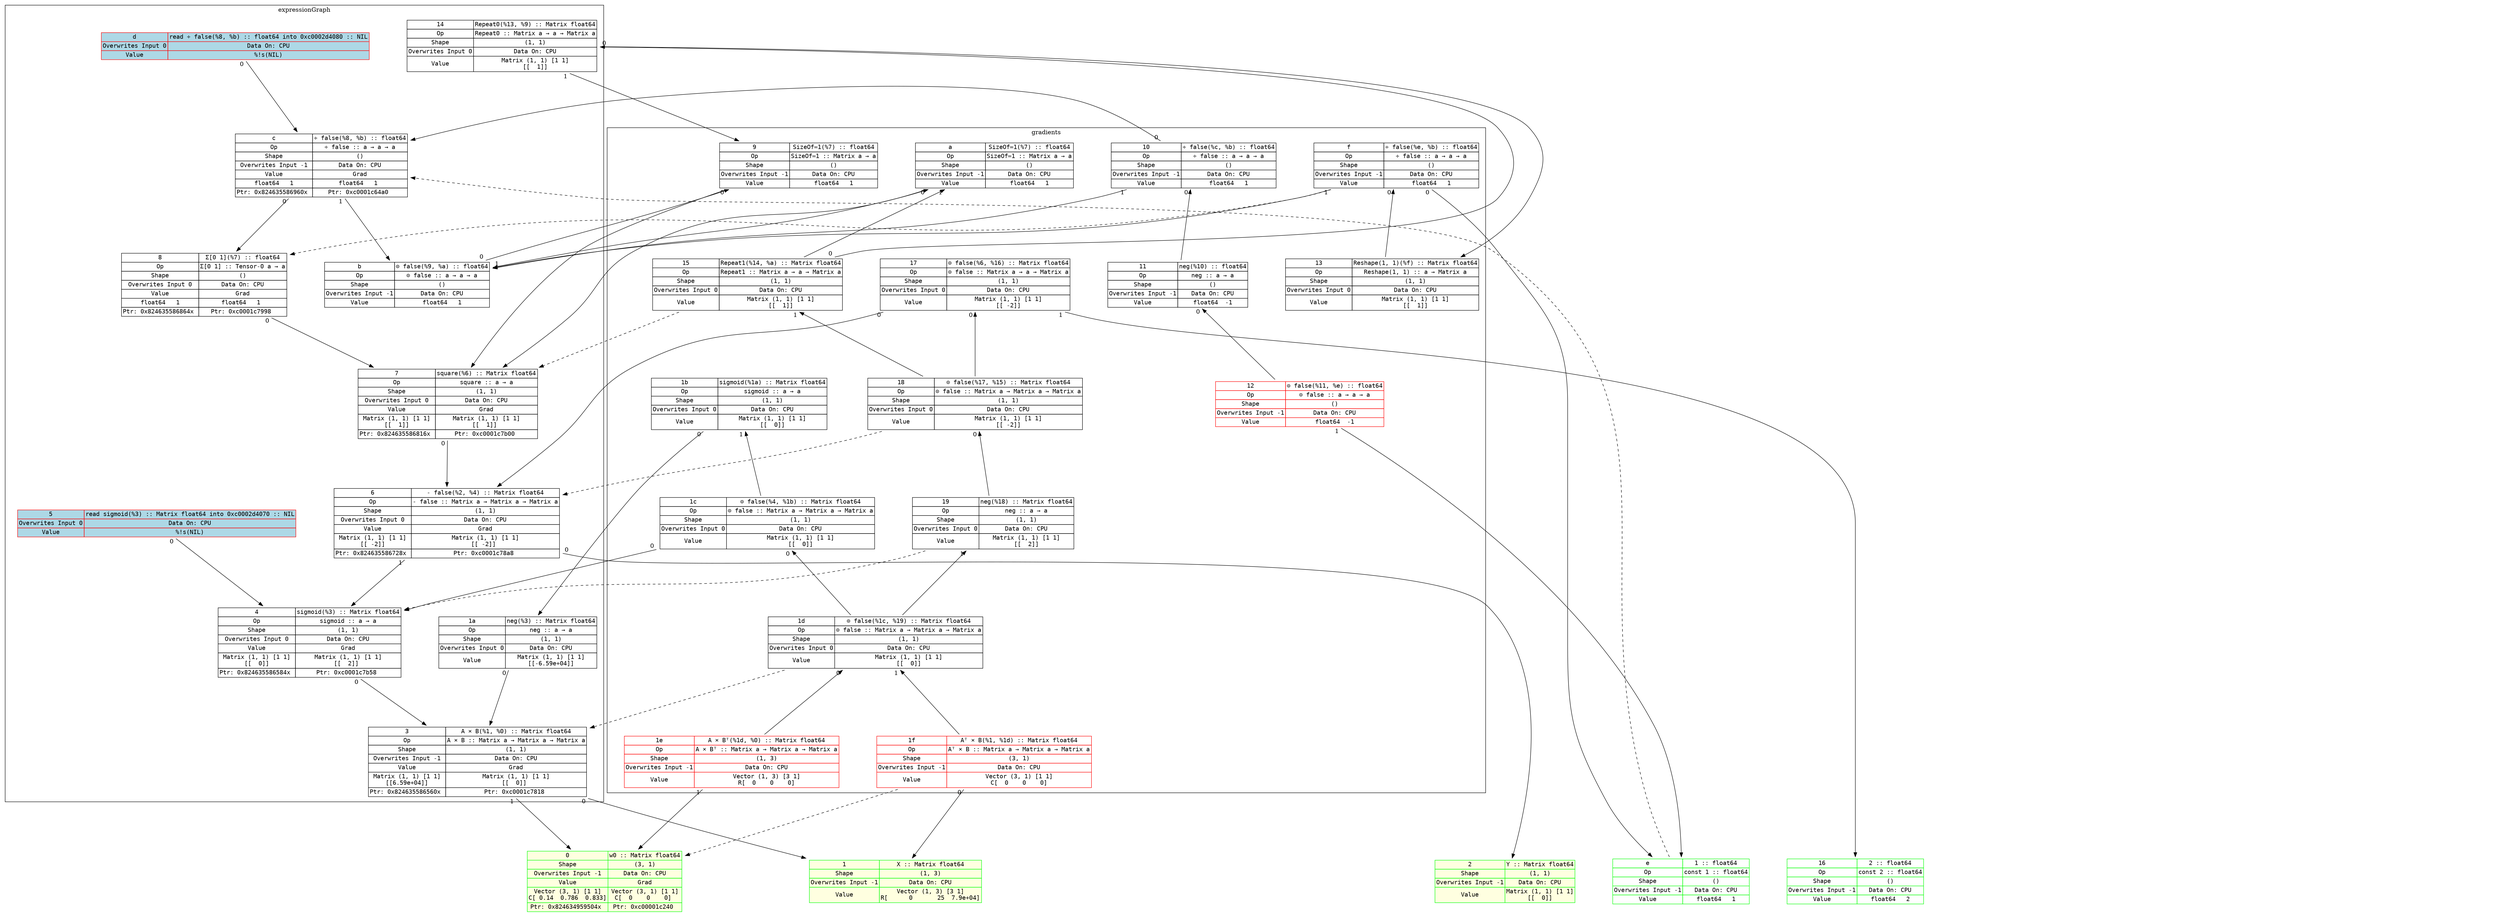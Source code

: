 digraph fullGraph {
	nodesep=1;
	rankdir=TB;
	ranksep="1.5 equally";
	Node_0xc0001c2fc0:Node_0xc0001c2fc0:anchor->Node_0xc0001c2e00:Node_0xc0001c2e00:anchor[ labelfloat=false, taillabel=" 0 " ];
	Node_0xc0001c2fc0:Node_0xc0001c2fc0:anchor->Node_0xc0001c2d20:Node_0xc0001c2d20:anchor[ labelfloat=false, taillabel=" 1 " ];
	Node_0xc0001c30a0:Node_0xc0001c30a0:anchor->Node_0xc0001c2fc0:Node_0xc0001c2fc0:anchor[ labelfloat=false, taillabel=" 0 " ];
	Node_0xc0001c3180:Node_0xc0001c3180:anchor->Node_0xc0001c30a0:Node_0xc0001c30a0:anchor[ labelfloat=false, taillabel=" 0 " ];
	Node_0xc0001c3260:Node_0xc0001c3260:anchor->Node_0xc0001c2ee0:Node_0xc0001c2ee0:anchor[ labelfloat=false, taillabel=" 0 " ];
	Node_0xc0001c3260:Node_0xc0001c3260:anchor->Node_0xc0001c30a0:Node_0xc0001c30a0:anchor[ labelfloat=false, taillabel=" 1 " ];
	Node_0xc0001c3340:Node_0xc0001c3340:anchor->Node_0xc0001c3260:Node_0xc0001c3260:anchor[ labelfloat=false, taillabel=" 0 " ];
	Node_0xc0001c3420:Node_0xc0001c3420:anchor->Node_0xc0001c3340:Node_0xc0001c3340:anchor[ labelfloat=false, taillabel=" 0 " ];
	Node_0xc0001c35e0:Node_0xc0001c35e0:anchor->Node_0xc0001c3340:Node_0xc0001c3340:anchor[ labelfloat=false, taillabel=" 0 " ];
	Node_0xc0001c36c0:Node_0xc0001c36c0:anchor->Node_0xc0001c3340:Node_0xc0001c3340:anchor[ labelfloat=false, taillabel=" 0 " ];
	Node_0xc0001c37a0:Node_0xc0001c37a0:anchor->Node_0xc0001c35e0:Node_0xc0001c35e0:anchor[ labelfloat=false, taillabel=" 0 " ];
	Node_0xc0001c37a0:Node_0xc0001c37a0:anchor->Node_0xc0001c36c0:Node_0xc0001c36c0:anchor[ labelfloat=false, taillabel=" 1 " ];
	Node_0xc0001c3880:Node_0xc0001c3880:anchor->Node_0xc0001c3420:Node_0xc0001c3420:anchor[ labelfloat=false, taillabel=" 0 " ];
	Node_0xc0001c3880:Node_0xc0001c3880:anchor->Node_0xc0001c37a0:Node_0xc0001c37a0:anchor[ labelfloat=false, taillabel=" 1 " ];
	Node_0xc0001c3960:Node_0xc0001c3960:anchor->Node_0xc0001c3880:Node_0xc0001c3880:anchor[ labelfloat=false, taillabel=" 0 " ];
	Node_0xc0001c3b20:Node_0xc0001c3b20:anchor->Node_0xc0001c3a40:Node_0xc0001c3a40:anchor[ labelfloat=false, taillabel=" 0 " ];
	Node_0xc0001c3b20:Node_0xc0001c3b20:anchor->Node_0xc0001c37a0:Node_0xc0001c37a0:anchor[ labelfloat=false, taillabel=" 1 " ];
	Node_0xc0001c3c00:Node_0xc0001c3c00:anchor->Node_0xc0001c3880:Node_0xc0001c3880:anchor[ labelfloat=false, taillabel=" 0 " ];
	Node_0xc0001c3c00:Node_0xc0001c3c00:anchor->Node_0xc0001c37a0:Node_0xc0001c37a0:anchor[ labelfloat=false, taillabel=" 1 " ];
	Node_0xc0001c3c00:Node_0xc0001c3c00:anchor->Node_0xc0001c3ce0:Node_0xc0001c3ce0:anchor[ dir=back, labelfloat=false, taillabel=" 0 " ];
	Node_0xc0001c3ce0:Node_0xc0001c3ce0:anchor->Node_0xc0001c3dc0:Node_0xc0001c3dc0:anchor[ dir=back, labelfloat=false, taillabel=" 0 " ];
	Node_0xc0001c3dc0:Node_0xc0001c3dc0:anchor->Node_0xc0001c3a40:Node_0xc0001c3a40:anchor[ labelfloat=false, taillabel=" 1 " ];
	Node_0xc0001c3b20:Node_0xc0001c3b20:anchor->Node_0xc0001c3ea0:Node_0xc0001c3ea0:anchor[ dir=back, labelfloat=false, taillabel=" 0 " ];
	Node_0xc0002e2000:Node_0xc0002e2000:anchor->Node_0xc0001c3ea0:Node_0xc0001c3ea0:anchor[ labelfloat=false, taillabel=" 0 " ];
	Node_0xc0002e2000:Node_0xc0002e2000:anchor->Node_0xc0001c35e0:Node_0xc0001c35e0:anchor[ labelfloat=false, taillabel=" 1 " ];
	Node_0xc0002e20e0:Node_0xc0002e20e0:anchor->Node_0xc0002e2000:Node_0xc0002e2000:anchor[ labelfloat=false, taillabel=" 0 " ];
	Node_0xc0001c36c0:Node_0xc0001c36c0:anchor->Node_0xc0002e20e0:Node_0xc0002e20e0:anchor[ dir=back, labelfloat=false, taillabel=" 1 " ];
	Node_0xc0002e21c0:Node_0xc0002e21c0:anchor->Node_0xc0001c3260:Node_0xc0001c3260:anchor[ labelfloat=false, taillabel=" 0 " ];
	Node_0xc0002e21c0:Node_0xc0002e21c0:anchor->Node_0xc0002e22a0:Node_0xc0002e22a0:anchor[ labelfloat=false, taillabel=" 1 " ];
	Node_0xc0002e21c0:Node_0xc0002e21c0:anchor->Node_0xc0002e2380:Node_0xc0002e2380:anchor[ dir=back, labelfloat=false, taillabel=" 0 " ];
	Node_0xc0002e20e0:Node_0xc0002e20e0:anchor->Node_0xc0002e2380:Node_0xc0002e2380:anchor[ dir=back, labelfloat=false, taillabel=" 1 " ];
	Node_0xc0002e2380:Node_0xc0002e2380:anchor->Node_0xc0002e2460:Node_0xc0002e2460:anchor[ dir=back, labelfloat=false, taillabel=" 0 " ];
	Node_0xc0002e2540:Node_0xc0002e2540:anchor->Node_0xc0001c2fc0:Node_0xc0001c2fc0:anchor[ labelfloat=false, taillabel=" 0 " ];
	Node_0xc0002e2620:Node_0xc0002e2620:anchor->Node_0xc0002e2540:Node_0xc0002e2540:anchor[ labelfloat=false, taillabel=" 0 " ];
	Node_0xc0002e2700:Node_0xc0002e2700:anchor->Node_0xc0001c30a0:Node_0xc0001c30a0:anchor[ labelfloat=false, taillabel=" 0 " ];
	Node_0xc0002e2620:Node_0xc0002e2620:anchor->Node_0xc0002e2700:Node_0xc0002e2700:anchor[ dir=back, labelfloat=false, taillabel=" 1 " ];
	Node_0xc0002e2700:Node_0xc0002e2700:anchor->Node_0xc0002e27e0:Node_0xc0002e27e0:anchor[ dir=back, labelfloat=false, taillabel=" 0 " ];
	Node_0xc0002e2460:Node_0xc0002e2460:anchor->Node_0xc0002e27e0:Node_0xc0002e27e0:anchor[ dir=back, labelfloat=false, taillabel=" 1 " ];
	Node_0xc0002e27e0:Node_0xc0002e27e0:anchor->Node_0xc0002e28c0:Node_0xc0002e28c0:anchor[ dir=back, labelfloat=false, taillabel=" 0 " ];
	Node_0xc0002e28c0:Node_0xc0002e28c0:anchor->Node_0xc0001c2d20:Node_0xc0001c2d20:anchor[ labelfloat=false, taillabel=" 1 " ];
	Node_0xc0002e29a0:Node_0xc0002e29a0:anchor->Node_0xc0001c2e00:Node_0xc0001c2e00:anchor[ labelfloat=false, taillabel=" 0 " ];
	Node_0xc0002e27e0:Node_0xc0002e27e0:anchor->Node_0xc0002e29a0:Node_0xc0002e29a0:anchor[ dir=back, labelfloat=false, taillabel=" 1 " ];
	Node_0xc0002e20e0->Node_0xc0001c3340[ constraint=false, style=dashed, weight=999 ];
	Node_0xc0001c3a40->Node_0xc0001c3880[ constraint=false, style=dashed, weight=999 ];
	Node_0xc0002e29a0->Node_0xc0001c2d20[ constraint=false, style=dashed, weight=999 ];
	Node_0xc0002e27e0->Node_0xc0001c2fc0[ constraint=false, style=dashed, weight=999 ];
	Node_0xc0002e2380->Node_0xc0001c3260[ constraint=false, style=dashed, weight=999 ];
	Node_0xc0002e2460->Node_0xc0001c30a0[ constraint=false, style=dashed, weight=999 ];
	Node_0xc0001c3b20->Node_0xc0001c3420[ constraint=false, style=dashed, weight=999 ];
	outsideRoot->insideInputs[ constraint=false, style=invis, weight=999 ];
	outsideConsts->insideConsts[ constraint=false, style=invis, weight=999 ];
	outsideRoot->outsideConsts[ constraint=false, style=invis, weight=999 ];
	insideInputs->insideConsts[ constraint=false, style=invis, weight=999 ];
	outsideExprG->insideExprG[ constraint=false, style=invis, weight=999 ];
	outsideConsts->outsideExprG[ constraint=false, style=invis, weight=999 ];
	insideConsts->insideExprG[ constraint=false, style=invis, weight=999 ];
	outside_gradients->inside_gradients[ constraint=false, style=invis, weight=999 ];
	outsideExprG->outside_gradients[ constraint=false, style=invis, weight=999 ];
	insideExprG->inside_gradients[ constraint=false, style=invis, weight=999 ];
	subgraph cluster_expressionGraph {
	label=expressionGraph;
	Node_0xc0001c2fc0 [ fontname=monospace, label=<
<TABLE BORDER="0" CELLBORDER="1" CELLSPACING="0" PORT="anchor" >

<TR><TD>3</TD><TD>A × B(%1, %0) :: Matrix float64</TD></TR>
<TR><TD>Op</TD><TD>A × B :: Matrix a → Matrix a → Matrix a</TD></TR>
<TR><TD>Shape</TD><TD>(1, 1)</TD></TR>
<TR><TD>Overwrites Input -1</TD><TD>Data On: CPU</TD></TR>
<TR><TD>Value</TD><TD>Grad</TD></TR>
<TR><TD>Matrix (1, 1) [1 1]<BR />[[6.59e+04]]</TD><TD>Matrix (1, 1) [1 1]<BR />[[  0]] </TD></TR>
<TR><TD>Ptr: 0x824635586560x </TD><TD>Ptr: 0xc0001c7818 </TD></TR>


</TABLE>
>, shape=none ];
	Node_0xc0001c30a0 [ fontname=monospace, label=<
<TABLE BORDER="0" CELLBORDER="1" CELLSPACING="0" PORT="anchor" >

<TR><TD>4</TD><TD>sigmoid(%3) :: Matrix float64</TD></TR>
<TR><TD>Op</TD><TD>sigmoid :: a → a</TD></TR>
<TR><TD>Shape</TD><TD>(1, 1)</TD></TR>
<TR><TD>Overwrites Input 0</TD><TD>Data On: CPU</TD></TR>
<TR><TD>Value</TD><TD>Grad</TD></TR>
<TR><TD>Matrix (1, 1) [1 1]<BR />[[  0]]</TD><TD>Matrix (1, 1) [1 1]<BR />[[  2]] </TD></TR>
<TR><TD>Ptr: 0x824635586584x </TD><TD>Ptr: 0xc0001c7b58 </TD></TR>


</TABLE>
>, shape=none ];
	Node_0xc0001c3180 [ fontname=monospace, label=<
<TABLE BORDER="0" CELLBORDER="1" CELLSPACING="0" PORT="anchor"  COLOR="#FF0000;"  BGCOLOR="lightblue">

<TR><TD>5</TD><TD>read sigmoid(%3) :: Matrix float64 into 0xc0002d4070 :: NIL</TD></TR>


<TR><TD>Overwrites Input 0</TD><TD>Data On: CPU</TD></TR>

<TR><TD>Value</TD><TD>%!s(NIL)</TD></TR>


</TABLE>
>, shape=none ];
	Node_0xc0001c3260 [ fontname=monospace, label=<
<TABLE BORDER="0" CELLBORDER="1" CELLSPACING="0" PORT="anchor" >

<TR><TD>6</TD><TD>- false(%2, %4) :: Matrix float64</TD></TR>
<TR><TD>Op</TD><TD>- false :: Matrix a → Matrix a → Matrix a</TD></TR>
<TR><TD>Shape</TD><TD>(1, 1)</TD></TR>
<TR><TD>Overwrites Input 0</TD><TD>Data On: CPU</TD></TR>
<TR><TD>Value</TD><TD>Grad</TD></TR>
<TR><TD>Matrix (1, 1) [1 1]<BR />[[ -2]]</TD><TD>Matrix (1, 1) [1 1]<BR />[[ -2]] </TD></TR>
<TR><TD>Ptr: 0x824635586728x </TD><TD>Ptr: 0xc0001c78a8 </TD></TR>


</TABLE>
>, shape=none ];
	Node_0xc0001c3340 [ fontname=monospace, label=<
<TABLE BORDER="0" CELLBORDER="1" CELLSPACING="0" PORT="anchor" >

<TR><TD>7</TD><TD>square(%6) :: Matrix float64</TD></TR>
<TR><TD>Op</TD><TD>square :: a → a</TD></TR>
<TR><TD>Shape</TD><TD>(1, 1)</TD></TR>
<TR><TD>Overwrites Input 0</TD><TD>Data On: CPU</TD></TR>
<TR><TD>Value</TD><TD>Grad</TD></TR>
<TR><TD>Matrix (1, 1) [1 1]<BR />[[  1]]</TD><TD>Matrix (1, 1) [1 1]<BR />[[  1]] </TD></TR>
<TR><TD>Ptr: 0x824635586816x </TD><TD>Ptr: 0xc0001c7b00 </TD></TR>


</TABLE>
>, shape=none ];
	Node_0xc0001c3420 [ fontname=monospace, label=<
<TABLE BORDER="0" CELLBORDER="1" CELLSPACING="0" PORT="anchor" >

<TR><TD>8</TD><TD>Σ[0 1](%7) :: float64</TD></TR>
<TR><TD>Op</TD><TD>Σ[0 1] :: Tensor-0 a → a</TD></TR>
<TR><TD>Shape</TD><TD>()</TD></TR>
<TR><TD>Overwrites Input 0</TD><TD>Data On: CPU</TD></TR>
<TR><TD>Value</TD><TD>Grad</TD></TR>
<TR><TD>float64   1</TD><TD>float64   1 </TD></TR>
<TR><TD>Ptr: 0x824635586864x </TD><TD>Ptr: 0xc0001c7998 </TD></TR>


</TABLE>
>, shape=none ];
	Node_0xc0001c37a0 [ fontname=monospace, label=<
<TABLE BORDER="0" CELLBORDER="1" CELLSPACING="0" PORT="anchor" >

<TR><TD>b</TD><TD>⊙ false(%9, %a) :: float64</TD></TR>
<TR><TD>Op</TD><TD>⊙ false :: a → a → a</TD></TR>
<TR><TD>Shape</TD><TD>()</TD></TR>
<TR><TD>Overwrites Input -1</TD><TD>Data On: CPU</TD></TR>

<TR><TD>Value</TD><TD>float64   1</TD></TR>


</TABLE>
>, shape=none ];
	Node_0xc0001c3880 [ fontname=monospace, label=<
<TABLE BORDER="0" CELLBORDER="1" CELLSPACING="0" PORT="anchor" >

<TR><TD>c</TD><TD>÷ false(%8, %b) :: float64</TD></TR>
<TR><TD>Op</TD><TD>÷ false :: a → a → a</TD></TR>
<TR><TD>Shape</TD><TD>()</TD></TR>
<TR><TD>Overwrites Input -1</TD><TD>Data On: CPU</TD></TR>
<TR><TD>Value</TD><TD>Grad</TD></TR>
<TR><TD>float64   1</TD><TD>float64   1 </TD></TR>
<TR><TD>Ptr: 0x824635586960x </TD><TD>Ptr: 0xc0001c64a0 </TD></TR>


</TABLE>
>, shape=none ];
	Node_0xc0001c3960 [ fontname=monospace, label=<
<TABLE BORDER="0" CELLBORDER="1" CELLSPACING="0" PORT="anchor"  COLOR="#FF0000;"  BGCOLOR="lightblue">

<TR><TD>d</TD><TD>read ÷ false(%8, %b) :: float64 into 0xc0002d4080 :: NIL</TD></TR>


<TR><TD>Overwrites Input 0</TD><TD>Data On: CPU</TD></TR>

<TR><TD>Value</TD><TD>%!s(NIL)</TD></TR>


</TABLE>
>, shape=none ];
	Node_0xc0002e2000 [ fontname=monospace, label=<
<TABLE BORDER="0" CELLBORDER="1" CELLSPACING="0" PORT="anchor" >

<TR><TD>14</TD><TD>Repeat0(%13, %9) :: Matrix float64</TD></TR>
<TR><TD>Op</TD><TD>Repeat0 :: Matrix a → a → Matrix a</TD></TR>
<TR><TD>Shape</TD><TD>(1, 1)</TD></TR>
<TR><TD>Overwrites Input 0</TD><TD>Data On: CPU</TD></TR>

<TR><TD>Value</TD><TD>Matrix (1, 1) [1 1]<BR />[[  1]]</TD></TR>


</TABLE>
>, shape=none ];
	Node_0xc0002e2540 [ fontname=monospace, label=<
<TABLE BORDER="0" CELLBORDER="1" CELLSPACING="0" PORT="anchor" >

<TR><TD>1a</TD><TD>neg(%3) :: Matrix float64</TD></TR>
<TR><TD>Op</TD><TD>neg :: a → a</TD></TR>
<TR><TD>Shape</TD><TD>(1, 1)</TD></TR>
<TR><TD>Overwrites Input 0</TD><TD>Data On: CPU</TD></TR>

<TR><TD>Value</TD><TD>Matrix (1, 1) [1 1]<BR />[[-6.59e+04]]</TD></TR>


</TABLE>
>, shape=none ];
	insideExprG [ style=invis ];

}
;
	subgraph cluster_gradients {
	label=gradients;
	Node_0xc0001c35e0 [ fontname=monospace, label=<
<TABLE BORDER="0" CELLBORDER="1" CELLSPACING="0" PORT="anchor" >

<TR><TD>9</TD><TD>SizeOf=1(%7) :: float64</TD></TR>
<TR><TD>Op</TD><TD>SizeOf=1 :: Matrix a → a</TD></TR>
<TR><TD>Shape</TD><TD>()</TD></TR>
<TR><TD>Overwrites Input -1</TD><TD>Data On: CPU</TD></TR>

<TR><TD>Value</TD><TD>float64   1</TD></TR>


</TABLE>
>, shape=none ];
	Node_0xc0001c36c0 [ fontname=monospace, label=<
<TABLE BORDER="0" CELLBORDER="1" CELLSPACING="0" PORT="anchor" >

<TR><TD>a</TD><TD>SizeOf=1(%7) :: float64</TD></TR>
<TR><TD>Op</TD><TD>SizeOf=1 :: Matrix a → a</TD></TR>
<TR><TD>Shape</TD><TD>()</TD></TR>
<TR><TD>Overwrites Input -1</TD><TD>Data On: CPU</TD></TR>

<TR><TD>Value</TD><TD>float64   1</TD></TR>


</TABLE>
>, shape=none ];
	Node_0xc0001c3b20 [ fontname=monospace, label=<
<TABLE BORDER="0" CELLBORDER="1" CELLSPACING="0" PORT="anchor" >

<TR><TD>f</TD><TD>÷ false(%e, %b) :: float64</TD></TR>
<TR><TD>Op</TD><TD>÷ false :: a → a → a</TD></TR>
<TR><TD>Shape</TD><TD>()</TD></TR>
<TR><TD>Overwrites Input -1</TD><TD>Data On: CPU</TD></TR>

<TR><TD>Value</TD><TD>float64   1</TD></TR>


</TABLE>
>, shape=none ];
	Node_0xc0001c3c00 [ fontname=monospace, label=<
<TABLE BORDER="0" CELLBORDER="1" CELLSPACING="0" PORT="anchor" >

<TR><TD>10</TD><TD>÷ false(%c, %b) :: float64</TD></TR>
<TR><TD>Op</TD><TD>÷ false :: a → a → a</TD></TR>
<TR><TD>Shape</TD><TD>()</TD></TR>
<TR><TD>Overwrites Input -1</TD><TD>Data On: CPU</TD></TR>

<TR><TD>Value</TD><TD>float64   1</TD></TR>


</TABLE>
>, shape=none ];
	Node_0xc0001c3ce0 [ fontname=monospace, label=<
<TABLE BORDER="0" CELLBORDER="1" CELLSPACING="0" PORT="anchor" >

<TR><TD>11</TD><TD>neg(%10) :: float64</TD></TR>
<TR><TD>Op</TD><TD>neg :: a → a</TD></TR>
<TR><TD>Shape</TD><TD>()</TD></TR>
<TR><TD>Overwrites Input -1</TD><TD>Data On: CPU</TD></TR>

<TR><TD>Value</TD><TD>float64  -1</TD></TR>


</TABLE>
>, shape=none ];
	Node_0xc0001c3dc0 [ fontname=monospace, label=<
<TABLE BORDER="0" CELLBORDER="1" CELLSPACING="0" PORT="anchor"  COLOR="#FF0000;" >

<TR><TD>12</TD><TD>⊙ false(%11, %e) :: float64</TD></TR>
<TR><TD>Op</TD><TD>⊙ false :: a → a → a</TD></TR>
<TR><TD>Shape</TD><TD>()</TD></TR>
<TR><TD>Overwrites Input -1</TD><TD>Data On: CPU</TD></TR>

<TR><TD>Value</TD><TD>float64  -1</TD></TR>


</TABLE>
>, shape=none ];
	Node_0xc0001c3ea0 [ fontname=monospace, label=<
<TABLE BORDER="0" CELLBORDER="1" CELLSPACING="0" PORT="anchor" >

<TR><TD>13</TD><TD>Reshape(1, 1)(%f) :: Matrix float64</TD></TR>
<TR><TD>Op</TD><TD>Reshape(1, 1) :: a → Matrix a</TD></TR>
<TR><TD>Shape</TD><TD>(1, 1)</TD></TR>
<TR><TD>Overwrites Input 0</TD><TD>Data On: CPU</TD></TR>

<TR><TD>Value</TD><TD>Matrix (1, 1) [1 1]<BR />[[  1]]</TD></TR>


</TABLE>
>, shape=none ];
	Node_0xc0002e20e0 [ fontname=monospace, label=<
<TABLE BORDER="0" CELLBORDER="1" CELLSPACING="0" PORT="anchor" >

<TR><TD>15</TD><TD>Repeat1(%14, %a) :: Matrix float64</TD></TR>
<TR><TD>Op</TD><TD>Repeat1 :: Matrix a → a → Matrix a</TD></TR>
<TR><TD>Shape</TD><TD>(1, 1)</TD></TR>
<TR><TD>Overwrites Input 0</TD><TD>Data On: CPU</TD></TR>

<TR><TD>Value</TD><TD>Matrix (1, 1) [1 1]<BR />[[  1]]</TD></TR>


</TABLE>
>, shape=none ];
	Node_0xc0002e21c0 [ fontname=monospace, label=<
<TABLE BORDER="0" CELLBORDER="1" CELLSPACING="0" PORT="anchor" >

<TR><TD>17</TD><TD>⊙ false(%6, %16) :: Matrix float64</TD></TR>
<TR><TD>Op</TD><TD>⊙ false :: Matrix a → a → Matrix a</TD></TR>
<TR><TD>Shape</TD><TD>(1, 1)</TD></TR>
<TR><TD>Overwrites Input 0</TD><TD>Data On: CPU</TD></TR>

<TR><TD>Value</TD><TD>Matrix (1, 1) [1 1]<BR />[[ -2]]</TD></TR>


</TABLE>
>, shape=none ];
	Node_0xc0002e2380 [ fontname=monospace, label=<
<TABLE BORDER="0" CELLBORDER="1" CELLSPACING="0" PORT="anchor" >

<TR><TD>18</TD><TD>⊙ false(%17, %15) :: Matrix float64</TD></TR>
<TR><TD>Op</TD><TD>⊙ false :: Matrix a → Matrix a → Matrix a</TD></TR>
<TR><TD>Shape</TD><TD>(1, 1)</TD></TR>
<TR><TD>Overwrites Input 0</TD><TD>Data On: CPU</TD></TR>

<TR><TD>Value</TD><TD>Matrix (1, 1) [1 1]<BR />[[ -2]]</TD></TR>


</TABLE>
>, shape=none ];
	Node_0xc0002e2460 [ fontname=monospace, label=<
<TABLE BORDER="0" CELLBORDER="1" CELLSPACING="0" PORT="anchor" >

<TR><TD>19</TD><TD>neg(%18) :: Matrix float64</TD></TR>
<TR><TD>Op</TD><TD>neg :: a → a</TD></TR>
<TR><TD>Shape</TD><TD>(1, 1)</TD></TR>
<TR><TD>Overwrites Input 0</TD><TD>Data On: CPU</TD></TR>

<TR><TD>Value</TD><TD>Matrix (1, 1) [1 1]<BR />[[  2]]</TD></TR>


</TABLE>
>, shape=none ];
	Node_0xc0002e2620 [ fontname=monospace, label=<
<TABLE BORDER="0" CELLBORDER="1" CELLSPACING="0" PORT="anchor" >

<TR><TD>1b</TD><TD>sigmoid(%1a) :: Matrix float64</TD></TR>
<TR><TD>Op</TD><TD>sigmoid :: a → a</TD></TR>
<TR><TD>Shape</TD><TD>(1, 1)</TD></TR>
<TR><TD>Overwrites Input 0</TD><TD>Data On: CPU</TD></TR>

<TR><TD>Value</TD><TD>Matrix (1, 1) [1 1]<BR />[[  0]]</TD></TR>


</TABLE>
>, shape=none ];
	Node_0xc0002e2700 [ fontname=monospace, label=<
<TABLE BORDER="0" CELLBORDER="1" CELLSPACING="0" PORT="anchor" >

<TR><TD>1c</TD><TD>⊙ false(%4, %1b) :: Matrix float64</TD></TR>
<TR><TD>Op</TD><TD>⊙ false :: Matrix a → Matrix a → Matrix a</TD></TR>
<TR><TD>Shape</TD><TD>(1, 1)</TD></TR>
<TR><TD>Overwrites Input 0</TD><TD>Data On: CPU</TD></TR>

<TR><TD>Value</TD><TD>Matrix (1, 1) [1 1]<BR />[[  0]]</TD></TR>


</TABLE>
>, shape=none ];
	Node_0xc0002e27e0 [ fontname=monospace, label=<
<TABLE BORDER="0" CELLBORDER="1" CELLSPACING="0" PORT="anchor" >

<TR><TD>1d</TD><TD>⊙ false(%1c, %19) :: Matrix float64</TD></TR>
<TR><TD>Op</TD><TD>⊙ false :: Matrix a → Matrix a → Matrix a</TD></TR>
<TR><TD>Shape</TD><TD>(1, 1)</TD></TR>
<TR><TD>Overwrites Input 0</TD><TD>Data On: CPU</TD></TR>

<TR><TD>Value</TD><TD>Matrix (1, 1) [1 1]<BR />[[  0]]</TD></TR>


</TABLE>
>, shape=none ];
	Node_0xc0002e28c0 [ fontname=monospace, label=<
<TABLE BORDER="0" CELLBORDER="1" CELLSPACING="0" PORT="anchor"  COLOR="#FF0000;" >

<TR><TD>1e</TD><TD>A × Bᵀ(%1d, %0) :: Matrix float64</TD></TR>
<TR><TD>Op</TD><TD>A × Bᵀ :: Matrix a → Matrix a → Matrix a</TD></TR>
<TR><TD>Shape</TD><TD>(1, 3)</TD></TR>
<TR><TD>Overwrites Input -1</TD><TD>Data On: CPU</TD></TR>

<TR><TD>Value</TD><TD>Vector (1, 3) [3 1]<BR />R[  0    0    0]</TD></TR>


</TABLE>
>, shape=none ];
	Node_0xc0002e29a0 [ fontname=monospace, label=<
<TABLE BORDER="0" CELLBORDER="1" CELLSPACING="0" PORT="anchor"  COLOR="#FF0000;" >

<TR><TD>1f</TD><TD>Aᵀ × B(%1, %1d) :: Matrix float64</TD></TR>
<TR><TD>Op</TD><TD>Aᵀ × B :: Matrix a → Matrix a → Matrix a</TD></TR>
<TR><TD>Shape</TD><TD>(3, 1)</TD></TR>
<TR><TD>Overwrites Input -1</TD><TD>Data On: CPU</TD></TR>

<TR><TD>Value</TD><TD>Vector (3, 1) [1 1]<BR />C[  0    0    0]</TD></TR>


</TABLE>
>, shape=none ];
	inside_gradients [ style=invis ];

}
;
	subgraph inputConsts {
	rank=max;
	subgraph cluster_constants {
	label=constants;
	Node_0xc0001c3a40 [ fontname=monospace, label=<
<TABLE BORDER="0" CELLBORDER="1" CELLSPACING="0" PORT="anchor"  COLOR="#00FF00;">

<TR><TD>e</TD><TD>1 :: float64</TD></TR>
<TR><TD>Op</TD><TD>const 1 :: float64</TD></TR>
<TR><TD>Shape</TD><TD>()</TD></TR>
<TR><TD>Overwrites Input -1</TD><TD>Data On: CPU</TD></TR>

<TR><TD>Value</TD><TD>float64   1</TD></TR>


</TABLE>
>, shape=none ];
	Node_0xc0002e22a0 [ fontname=monospace, label=<
<TABLE BORDER="0" CELLBORDER="1" CELLSPACING="0" PORT="anchor"  COLOR="#00FF00;">

<TR><TD>16</TD><TD>2 :: float64</TD></TR>
<TR><TD>Op</TD><TD>const 2 :: float64</TD></TR>
<TR><TD>Shape</TD><TD>()</TD></TR>
<TR><TD>Overwrites Input -1</TD><TD>Data On: CPU</TD></TR>

<TR><TD>Value</TD><TD>float64   2</TD></TR>


</TABLE>
>, shape=none ];
	insideConsts [ style=invis ];

}
;
	subgraph cluster_inputs {
	label=inputs;
	Node_0xc0001c2d20 [ fontname=monospace, label=<
<TABLE BORDER="0" CELLBORDER="1" CELLSPACING="0" PORT="anchor"  COLOR="#00FF00;" BGCOLOR="lightyellow">

<TR><TD>0</TD><TD>w0 :: Matrix float64</TD></TR>

<TR><TD>Shape</TD><TD>(3, 1)</TD></TR>
<TR><TD>Overwrites Input -1</TD><TD>Data On: CPU</TD></TR>
<TR><TD>Value</TD><TD>Grad</TD></TR>
<TR><TD>Vector (3, 1) [1 1]<BR />C[ 0.14  0.786  0.833]</TD><TD>Vector (3, 1) [1 1]<BR />C[  0    0    0] </TD></TR>
<TR><TD>Ptr: 0x824634959504x </TD><TD>Ptr: 0xc00001c240 </TD></TR>


</TABLE>
>, shape=none ];
	Node_0xc0001c2e00 [ fontname=monospace, label=<
<TABLE BORDER="0" CELLBORDER="1" CELLSPACING="0" PORT="anchor"  COLOR="#00FF00;" BGCOLOR="lightyellow">

<TR><TD>1</TD><TD>X :: Matrix float64</TD></TR>

<TR><TD>Shape</TD><TD>(1, 3)</TD></TR>
<TR><TD>Overwrites Input -1</TD><TD>Data On: CPU</TD></TR>

<TR><TD>Value</TD><TD>Vector (1, 3) [3 1]<BR />R[      0       25  7.9e+04]</TD></TR>


</TABLE>
>, shape=none ];
	Node_0xc0001c2ee0 [ fontname=monospace, label=<
<TABLE BORDER="0" CELLBORDER="1" CELLSPACING="0" PORT="anchor"  COLOR="#00FF00;" BGCOLOR="lightyellow">

<TR><TD>2</TD><TD>Y :: Matrix float64</TD></TR>

<TR><TD>Shape</TD><TD>(1, 1)</TD></TR>
<TR><TD>Overwrites Input -1</TD><TD>Data On: CPU</TD></TR>

<TR><TD>Value</TD><TD>Matrix (1, 1) [1 1]<BR />[[  0]]</TD></TR>


</TABLE>
>, shape=none ];
	insideInputs [ style=invis ];

}
;

}
;
	subgraph outsides {
	outsideConsts [ style=invis ];
	outsideExprG [ style=invis ];
	outsideRoot [ style=invis ];
	outside_gradients [ style=invis ];

}
;

}
